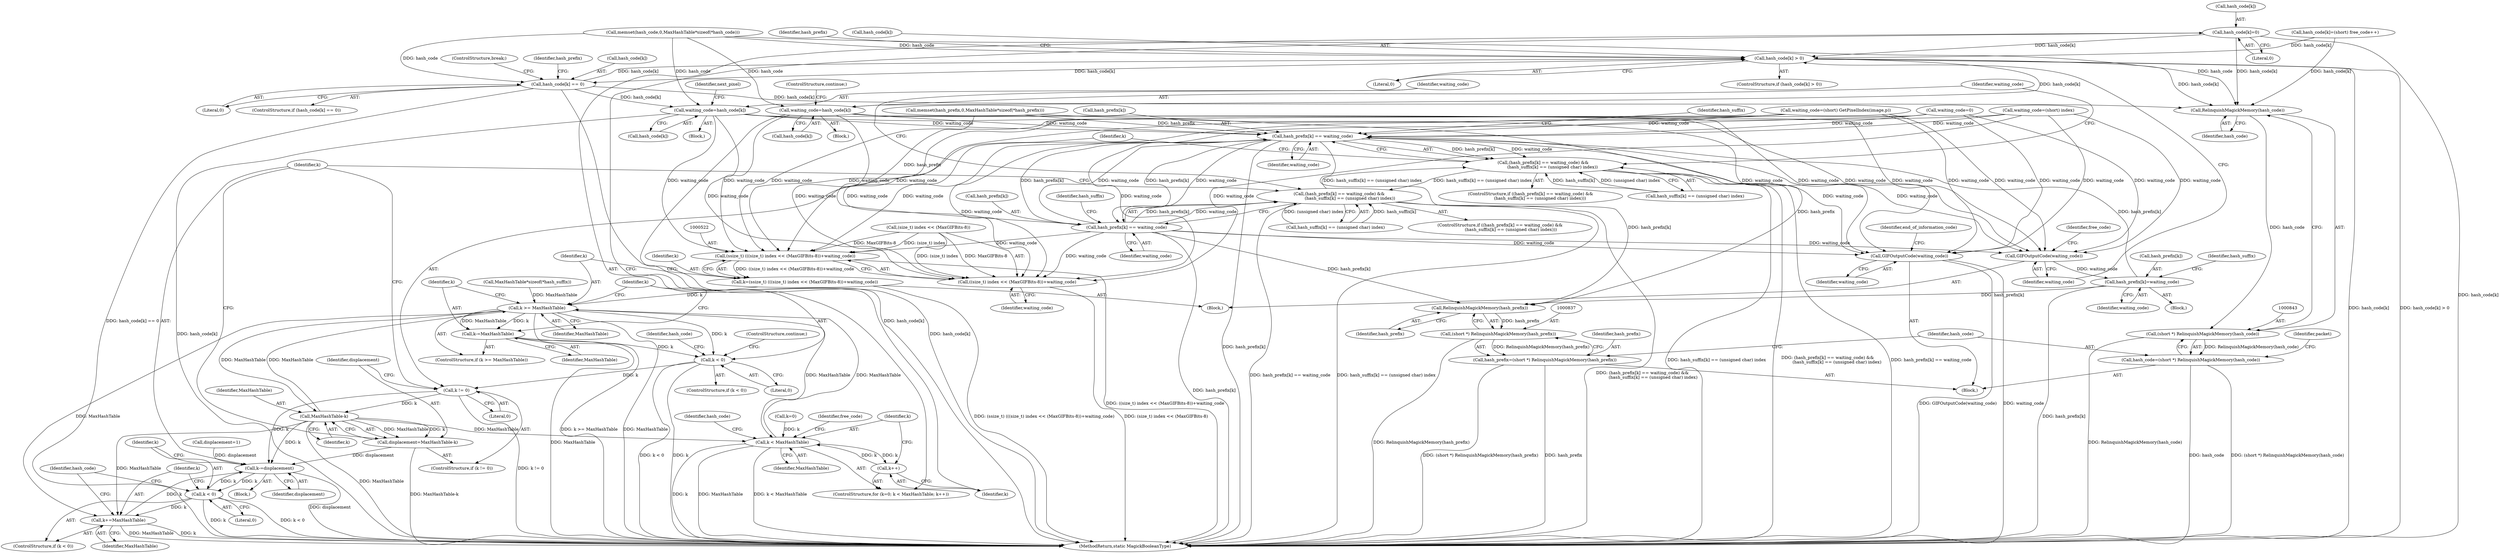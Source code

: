 digraph "0_ImageMagick6_61135001a625364e29bdce83832f043eebde7b5a_0@pointer" {
"1000667" [label="(Call,hash_code[k]=0)"];
"1000545" [label="(Call,hash_code[k] > 0)"];
"1000566" [label="(Call,waiting_code=hash_code[k])"];
"1000521" [label="(Call,(ssize_t) (((size_t) index << (MaxGIFBits-8))+waiting_code))"];
"1000519" [label="(Call,k=(ssize_t) (((size_t) index << (MaxGIFBits-8))+waiting_code))"];
"1000533" [label="(Call,k >= MaxHashTable)"];
"1000536" [label="(Call,k-=MaxHashTable)"];
"1000540" [label="(Call,k < 0)"];
"1000573" [label="(Call,k != 0)"];
"1000578" [label="(Call,MaxHashTable-k)"];
"1000576" [label="(Call,displacement=MaxHashTable-k)"];
"1000583" [label="(Call,k-=displacement)"];
"1000587" [label="(Call,k < 0)"];
"1000590" [label="(Call,k+=MaxHashTable)"];
"1000662" [label="(Call,k < MaxHashTable)"];
"1000665" [label="(Call,k++)"];
"1000523" [label="(Call,((size_t) index << (MaxGIFBits-8))+waiting_code)"];
"1000553" [label="(Call,hash_prefix[k] == waiting_code)"];
"1000552" [label="(Call,(hash_prefix[k] == waiting_code) &&\n              (hash_suffix[k] == (unsigned char) index))"];
"1000601" [label="(Call,(hash_prefix[k] == waiting_code) &&\n                (hash_suffix[k] == (unsigned char) index))"];
"1000602" [label="(Call,hash_prefix[k] == waiting_code)"];
"1000629" [label="(Call,GIFOutputCode(waiting_code))"];
"1000644" [label="(Call,hash_prefix[k]=waiting_code)"];
"1000838" [label="(Call,RelinquishMagickMemory(hash_prefix))"];
"1000836" [label="(Call,(short *) RelinquishMagickMemory(hash_prefix))"];
"1000834" [label="(Call,hash_prefix=(short *) RelinquishMagickMemory(hash_prefix))"];
"1000770" [label="(Call,GIFOutputCode(waiting_code))"];
"1000594" [label="(Call,hash_code[k] == 0)"];
"1000615" [label="(Call,waiting_code=hash_code[k])"];
"1000844" [label="(Call,RelinquishMagickMemory(hash_code))"];
"1000842" [label="(Call,(short *) RelinquishMagickMemory(hash_code))"];
"1000840" [label="(Call,hash_code=(short *) RelinquishMagickMemory(hash_code))"];
"1000584" [label="(Identifier,k)"];
"1000773" [label="(Identifier,end_of_information_code)"];
"1000586" [label="(ControlStructure,if (k < 0))"];
"1000520" [label="(Identifier,k)"];
"1000585" [label="(Identifier,displacement)"];
"1000466" [label="(Call,waiting_code=(short) GetPixelIndex(image,p))"];
"1000538" [label="(Identifier,MaxHashTable)"];
"1000524" [label="(Call,(size_t) index << (MaxGIFBits-8))"];
"1000609" [label="(Identifier,hash_suffix)"];
"1000630" [label="(Identifier,waiting_code)"];
"1000615" [label="(Call,waiting_code=hash_code[k])"];
"1000533" [label="(Call,k >= MaxHashTable)"];
"1000836" [label="(Call,(short *) RelinquishMagickMemory(hash_prefix))"];
"1000578" [label="(Call,MaxHashTable-k)"];
"1000588" [label="(Identifier,k)"];
"1000645" [label="(Call,hash_prefix[k])"];
"1000582" [label="(Block,)"];
"1000497" [label="(Block,)"];
"1000575" [label="(Literal,0)"];
"1000607" [label="(Call,hash_suffix[k] == (unsigned char) index)"];
"1000659" [label="(Call,k=0)"];
"1000551" [label="(ControlStructure,if ((hash_prefix[k] == waiting_code) &&\n              (hash_suffix[k] == (unsigned char) index)))"];
"1000840" [label="(Call,hash_code=(short *) RelinquishMagickMemory(hash_code))"];
"1000667" [label="(Call,hash_code[k]=0)"];
"1000501" [label="(Call,displacement=1)"];
"1000664" [label="(Identifier,MaxHashTable)"];
"1000590" [label="(Call,k+=MaxHashTable)"];
"1000614" [label="(Block,)"];
"1000635" [label="(Block,)"];
"1000567" [label="(Identifier,waiting_code)"];
"1000601" [label="(Call,(hash_prefix[k] == waiting_code) &&\n                (hash_suffix[k] == (unsigned char) index))"];
"1000604" [label="(Identifier,hash_prefix)"];
"1000663" [label="(Identifier,k)"];
"1000633" [label="(Identifier,free_code)"];
"1000534" [label="(Identifier,k)"];
"1000658" [label="(ControlStructure,for (k=0; k < MaxHashTable; k++))"];
"1000545" [label="(Call,hash_code[k] > 0)"];
"1000554" [label="(Call,hash_prefix[k])"];
"1000544" [label="(ControlStructure,if (hash_code[k] > 0))"];
"1000847" [label="(Identifier,packet)"];
"1000662" [label="(Call,k < MaxHashTable)"];
"1000568" [label="(Call,hash_code[k])"];
"1000589" [label="(Literal,0)"];
"1000536" [label="(Call,k-=MaxHashTable)"];
"1000842" [label="(Call,(short *) RelinquishMagickMemory(hash_code))"];
"1000571" [label="(ControlStructure,continue;)"];
"1000839" [label="(Identifier,hash_prefix)"];
"1000671" [label="(Literal,0)"];
"1000549" [label="(Literal,0)"];
"1000376" [label="(Call,MaxHashTable*sizeof(*hash_suffix))"];
"1000547" [label="(Identifier,hash_code)"];
"1000673" [label="(Identifier,free_code)"];
"1000770" [label="(Call,GIFOutputCode(waiting_code))"];
"1000686" [label="(Call,waiting_code=(short) index)"];
"1000665" [label="(Call,k++)"];
"1000577" [label="(Identifier,displacement)"];
"1000353" [label="(Call,memset(hash_code,0,MaxHashTable*sizeof(*hash_code)))"];
"1000572" [label="(ControlStructure,if (k != 0))"];
"1000834" [label="(Call,hash_prefix=(short *) RelinquishMagickMemory(hash_prefix))"];
"1000594" [label="(Call,hash_code[k] == 0)"];
"1000669" [label="(Identifier,hash_code)"];
"1000552" [label="(Call,(hash_prefix[k] == waiting_code) &&\n              (hash_suffix[k] == (unsigned char) index))"];
"1000519" [label="(Call,k=(ssize_t) (((size_t) index << (MaxGIFBits-8))+waiting_code))"];
"1000598" [label="(Literal,0)"];
"1000648" [label="(Identifier,waiting_code)"];
"1000599" [label="(ControlStructure,break;)"];
"1000835" [label="(Identifier,hash_prefix)"];
"1000537" [label="(Identifier,k)"];
"1000580" [label="(Identifier,k)"];
"1000591" [label="(Identifier,k)"];
"1000558" [label="(Call,hash_suffix[k] == (unsigned char) index)"];
"1000629" [label="(Call,GIFOutputCode(waiting_code))"];
"1000616" [label="(Identifier,waiting_code)"];
"1000363" [label="(Call,memset(hash_prefix,0,MaxHashTable*sizeof(*hash_prefix)))"];
"1000606" [label="(Identifier,waiting_code)"];
"1000540" [label="(Call,k < 0)"];
"1000576" [label="(Call,displacement=MaxHashTable-k)"];
"1000117" [label="(Block,)"];
"1000595" [label="(Call,hash_code[k])"];
"1000617" [label="(Call,hash_code[k])"];
"1000539" [label="(ControlStructure,if (k < 0))"];
"1000841" [label="(Identifier,hash_code)"];
"1000854" [label="(MethodReturn,static MagickBooleanType)"];
"1000560" [label="(Identifier,hash_suffix)"];
"1000592" [label="(Identifier,MaxHashTable)"];
"1000535" [label="(Identifier,MaxHashTable)"];
"1000644" [label="(Call,hash_prefix[k]=waiting_code)"];
"1000651" [label="(Identifier,hash_suffix)"];
"1000557" [label="(Identifier,waiting_code)"];
"1000553" [label="(Call,hash_prefix[k] == waiting_code)"];
"1000543" [label="(ControlStructure,continue;)"];
"1000424" [label="(Call,waiting_code=0)"];
"1000573" [label="(Call,k != 0)"];
"1000596" [label="(Identifier,hash_code)"];
"1000603" [label="(Call,hash_prefix[k])"];
"1000668" [label="(Call,hash_code[k])"];
"1000636" [label="(Call,hash_code[k]=(short) free_code++)"];
"1000531" [label="(Identifier,waiting_code)"];
"1000532" [label="(ControlStructure,if (k >= MaxHashTable))"];
"1000546" [label="(Call,hash_code[k])"];
"1000845" [label="(Identifier,hash_code)"];
"1000838" [label="(Call,RelinquishMagickMemory(hash_prefix))"];
"1000566" [label="(Call,waiting_code=hash_code[k])"];
"1000541" [label="(Identifier,k)"];
"1000583" [label="(Call,k-=displacement)"];
"1000565" [label="(Block,)"];
"1000602" [label="(Call,hash_prefix[k] == waiting_code)"];
"1000593" [label="(ControlStructure,if (hash_code[k] == 0))"];
"1000574" [label="(Identifier,k)"];
"1000521" [label="(Call,(ssize_t) (((size_t) index << (MaxGIFBits-8))+waiting_code))"];
"1000542" [label="(Literal,0)"];
"1000771" [label="(Identifier,waiting_code)"];
"1000587" [label="(Call,k < 0)"];
"1000844" [label="(Call,RelinquishMagickMemory(hash_code))"];
"1000579" [label="(Identifier,MaxHashTable)"];
"1000555" [label="(Identifier,hash_prefix)"];
"1000621" [label="(Identifier,next_pixel)"];
"1000523" [label="(Call,((size_t) index << (MaxGIFBits-8))+waiting_code)"];
"1000666" [label="(Identifier,k)"];
"1000600" [label="(ControlStructure,if ((hash_prefix[k] == waiting_code) &&\n                (hash_suffix[k] == (unsigned char) index)))"];
"1000667" -> "1000658"  [label="AST: "];
"1000667" -> "1000671"  [label="CFG: "];
"1000668" -> "1000667"  [label="AST: "];
"1000671" -> "1000667"  [label="AST: "];
"1000666" -> "1000667"  [label="CFG: "];
"1000667" -> "1000854"  [label="DDG: hash_code[k]"];
"1000667" -> "1000545"  [label="DDG: hash_code[k]"];
"1000667" -> "1000844"  [label="DDG: hash_code[k]"];
"1000545" -> "1000544"  [label="AST: "];
"1000545" -> "1000549"  [label="CFG: "];
"1000546" -> "1000545"  [label="AST: "];
"1000549" -> "1000545"  [label="AST: "];
"1000555" -> "1000545"  [label="CFG: "];
"1000630" -> "1000545"  [label="CFG: "];
"1000545" -> "1000854"  [label="DDG: hash_code[k]"];
"1000545" -> "1000854"  [label="DDG: hash_code[k] > 0"];
"1000353" -> "1000545"  [label="DDG: hash_code"];
"1000594" -> "1000545"  [label="DDG: hash_code[k]"];
"1000636" -> "1000545"  [label="DDG: hash_code[k]"];
"1000545" -> "1000566"  [label="DDG: hash_code[k]"];
"1000545" -> "1000594"  [label="DDG: hash_code[k]"];
"1000545" -> "1000844"  [label="DDG: hash_code[k]"];
"1000566" -> "1000565"  [label="AST: "];
"1000566" -> "1000568"  [label="CFG: "];
"1000567" -> "1000566"  [label="AST: "];
"1000568" -> "1000566"  [label="AST: "];
"1000571" -> "1000566"  [label="CFG: "];
"1000566" -> "1000854"  [label="DDG: hash_code[k]"];
"1000566" -> "1000521"  [label="DDG: waiting_code"];
"1000566" -> "1000523"  [label="DDG: waiting_code"];
"1000566" -> "1000553"  [label="DDG: waiting_code"];
"1000353" -> "1000566"  [label="DDG: hash_code"];
"1000566" -> "1000629"  [label="DDG: waiting_code"];
"1000566" -> "1000770"  [label="DDG: waiting_code"];
"1000521" -> "1000519"  [label="AST: "];
"1000521" -> "1000523"  [label="CFG: "];
"1000522" -> "1000521"  [label="AST: "];
"1000523" -> "1000521"  [label="AST: "];
"1000519" -> "1000521"  [label="CFG: "];
"1000521" -> "1000854"  [label="DDG: ((size_t) index << (MaxGIFBits-8))+waiting_code"];
"1000521" -> "1000519"  [label="DDG: ((size_t) index << (MaxGIFBits-8))+waiting_code"];
"1000524" -> "1000521"  [label="DDG: (size_t) index"];
"1000524" -> "1000521"  [label="DDG: MaxGIFBits-8"];
"1000553" -> "1000521"  [label="DDG: waiting_code"];
"1000424" -> "1000521"  [label="DDG: waiting_code"];
"1000602" -> "1000521"  [label="DDG: waiting_code"];
"1000615" -> "1000521"  [label="DDG: waiting_code"];
"1000466" -> "1000521"  [label="DDG: waiting_code"];
"1000686" -> "1000521"  [label="DDG: waiting_code"];
"1000519" -> "1000497"  [label="AST: "];
"1000520" -> "1000519"  [label="AST: "];
"1000534" -> "1000519"  [label="CFG: "];
"1000519" -> "1000854"  [label="DDG: (ssize_t) (((size_t) index << (MaxGIFBits-8))+waiting_code)"];
"1000519" -> "1000533"  [label="DDG: k"];
"1000533" -> "1000532"  [label="AST: "];
"1000533" -> "1000535"  [label="CFG: "];
"1000534" -> "1000533"  [label="AST: "];
"1000535" -> "1000533"  [label="AST: "];
"1000537" -> "1000533"  [label="CFG: "];
"1000541" -> "1000533"  [label="CFG: "];
"1000533" -> "1000854"  [label="DDG: k >= MaxHashTable"];
"1000533" -> "1000854"  [label="DDG: MaxHashTable"];
"1000578" -> "1000533"  [label="DDG: MaxHashTable"];
"1000376" -> "1000533"  [label="DDG: MaxHashTable"];
"1000662" -> "1000533"  [label="DDG: MaxHashTable"];
"1000533" -> "1000536"  [label="DDG: MaxHashTable"];
"1000533" -> "1000536"  [label="DDG: k"];
"1000533" -> "1000540"  [label="DDG: k"];
"1000533" -> "1000578"  [label="DDG: MaxHashTable"];
"1000533" -> "1000590"  [label="DDG: MaxHashTable"];
"1000533" -> "1000662"  [label="DDG: MaxHashTable"];
"1000536" -> "1000532"  [label="AST: "];
"1000536" -> "1000538"  [label="CFG: "];
"1000537" -> "1000536"  [label="AST: "];
"1000538" -> "1000536"  [label="AST: "];
"1000541" -> "1000536"  [label="CFG: "];
"1000536" -> "1000854"  [label="DDG: MaxHashTable"];
"1000536" -> "1000540"  [label="DDG: k"];
"1000540" -> "1000539"  [label="AST: "];
"1000540" -> "1000542"  [label="CFG: "];
"1000541" -> "1000540"  [label="AST: "];
"1000542" -> "1000540"  [label="AST: "];
"1000543" -> "1000540"  [label="CFG: "];
"1000547" -> "1000540"  [label="CFG: "];
"1000540" -> "1000854"  [label="DDG: k < 0"];
"1000540" -> "1000854"  [label="DDG: k"];
"1000540" -> "1000573"  [label="DDG: k"];
"1000573" -> "1000572"  [label="AST: "];
"1000573" -> "1000575"  [label="CFG: "];
"1000574" -> "1000573"  [label="AST: "];
"1000575" -> "1000573"  [label="AST: "];
"1000577" -> "1000573"  [label="CFG: "];
"1000584" -> "1000573"  [label="CFG: "];
"1000573" -> "1000854"  [label="DDG: k != 0"];
"1000573" -> "1000578"  [label="DDG: k"];
"1000573" -> "1000583"  [label="DDG: k"];
"1000578" -> "1000576"  [label="AST: "];
"1000578" -> "1000580"  [label="CFG: "];
"1000579" -> "1000578"  [label="AST: "];
"1000580" -> "1000578"  [label="AST: "];
"1000576" -> "1000578"  [label="CFG: "];
"1000578" -> "1000854"  [label="DDG: MaxHashTable"];
"1000578" -> "1000576"  [label="DDG: MaxHashTable"];
"1000578" -> "1000576"  [label="DDG: k"];
"1000578" -> "1000583"  [label="DDG: k"];
"1000578" -> "1000590"  [label="DDG: MaxHashTable"];
"1000578" -> "1000662"  [label="DDG: MaxHashTable"];
"1000576" -> "1000572"  [label="AST: "];
"1000577" -> "1000576"  [label="AST: "];
"1000584" -> "1000576"  [label="CFG: "];
"1000576" -> "1000854"  [label="DDG: MaxHashTable-k"];
"1000576" -> "1000583"  [label="DDG: displacement"];
"1000583" -> "1000582"  [label="AST: "];
"1000583" -> "1000585"  [label="CFG: "];
"1000584" -> "1000583"  [label="AST: "];
"1000585" -> "1000583"  [label="AST: "];
"1000588" -> "1000583"  [label="CFG: "];
"1000583" -> "1000854"  [label="DDG: displacement"];
"1000501" -> "1000583"  [label="DDG: displacement"];
"1000587" -> "1000583"  [label="DDG: k"];
"1000590" -> "1000583"  [label="DDG: k"];
"1000583" -> "1000587"  [label="DDG: k"];
"1000587" -> "1000586"  [label="AST: "];
"1000587" -> "1000589"  [label="CFG: "];
"1000588" -> "1000587"  [label="AST: "];
"1000589" -> "1000587"  [label="AST: "];
"1000591" -> "1000587"  [label="CFG: "];
"1000596" -> "1000587"  [label="CFG: "];
"1000587" -> "1000854"  [label="DDG: k"];
"1000587" -> "1000854"  [label="DDG: k < 0"];
"1000587" -> "1000590"  [label="DDG: k"];
"1000590" -> "1000586"  [label="AST: "];
"1000590" -> "1000592"  [label="CFG: "];
"1000591" -> "1000590"  [label="AST: "];
"1000592" -> "1000590"  [label="AST: "];
"1000596" -> "1000590"  [label="CFG: "];
"1000590" -> "1000854"  [label="DDG: MaxHashTable"];
"1000590" -> "1000854"  [label="DDG: k"];
"1000662" -> "1000658"  [label="AST: "];
"1000662" -> "1000664"  [label="CFG: "];
"1000663" -> "1000662"  [label="AST: "];
"1000664" -> "1000662"  [label="AST: "];
"1000669" -> "1000662"  [label="CFG: "];
"1000673" -> "1000662"  [label="CFG: "];
"1000662" -> "1000854"  [label="DDG: k"];
"1000662" -> "1000854"  [label="DDG: MaxHashTable"];
"1000662" -> "1000854"  [label="DDG: k < MaxHashTable"];
"1000659" -> "1000662"  [label="DDG: k"];
"1000665" -> "1000662"  [label="DDG: k"];
"1000662" -> "1000665"  [label="DDG: k"];
"1000665" -> "1000658"  [label="AST: "];
"1000665" -> "1000666"  [label="CFG: "];
"1000666" -> "1000665"  [label="AST: "];
"1000663" -> "1000665"  [label="CFG: "];
"1000523" -> "1000531"  [label="CFG: "];
"1000524" -> "1000523"  [label="AST: "];
"1000531" -> "1000523"  [label="AST: "];
"1000523" -> "1000854"  [label="DDG: (size_t) index << (MaxGIFBits-8)"];
"1000524" -> "1000523"  [label="DDG: (size_t) index"];
"1000524" -> "1000523"  [label="DDG: MaxGIFBits-8"];
"1000553" -> "1000523"  [label="DDG: waiting_code"];
"1000424" -> "1000523"  [label="DDG: waiting_code"];
"1000602" -> "1000523"  [label="DDG: waiting_code"];
"1000615" -> "1000523"  [label="DDG: waiting_code"];
"1000466" -> "1000523"  [label="DDG: waiting_code"];
"1000686" -> "1000523"  [label="DDG: waiting_code"];
"1000553" -> "1000552"  [label="AST: "];
"1000553" -> "1000557"  [label="CFG: "];
"1000554" -> "1000553"  [label="AST: "];
"1000557" -> "1000553"  [label="AST: "];
"1000560" -> "1000553"  [label="CFG: "];
"1000552" -> "1000553"  [label="CFG: "];
"1000553" -> "1000854"  [label="DDG: hash_prefix[k]"];
"1000553" -> "1000552"  [label="DDG: hash_prefix[k]"];
"1000553" -> "1000552"  [label="DDG: waiting_code"];
"1000363" -> "1000553"  [label="DDG: hash_prefix"];
"1000644" -> "1000553"  [label="DDG: hash_prefix[k]"];
"1000602" -> "1000553"  [label="DDG: hash_prefix[k]"];
"1000602" -> "1000553"  [label="DDG: waiting_code"];
"1000424" -> "1000553"  [label="DDG: waiting_code"];
"1000615" -> "1000553"  [label="DDG: waiting_code"];
"1000466" -> "1000553"  [label="DDG: waiting_code"];
"1000686" -> "1000553"  [label="DDG: waiting_code"];
"1000553" -> "1000602"  [label="DDG: hash_prefix[k]"];
"1000553" -> "1000602"  [label="DDG: waiting_code"];
"1000553" -> "1000629"  [label="DDG: waiting_code"];
"1000553" -> "1000770"  [label="DDG: waiting_code"];
"1000553" -> "1000838"  [label="DDG: hash_prefix[k]"];
"1000552" -> "1000551"  [label="AST: "];
"1000552" -> "1000558"  [label="CFG: "];
"1000558" -> "1000552"  [label="AST: "];
"1000567" -> "1000552"  [label="CFG: "];
"1000574" -> "1000552"  [label="CFG: "];
"1000552" -> "1000854"  [label="DDG: hash_prefix[k] == waiting_code"];
"1000552" -> "1000854"  [label="DDG: hash_suffix[k] == (unsigned char) index"];
"1000552" -> "1000854"  [label="DDG: (hash_prefix[k] == waiting_code) &&\n              (hash_suffix[k] == (unsigned char) index)"];
"1000601" -> "1000552"  [label="DDG: hash_suffix[k] == (unsigned char) index"];
"1000558" -> "1000552"  [label="DDG: hash_suffix[k]"];
"1000558" -> "1000552"  [label="DDG: (unsigned char) index"];
"1000552" -> "1000601"  [label="DDG: hash_suffix[k] == (unsigned char) index"];
"1000601" -> "1000600"  [label="AST: "];
"1000601" -> "1000602"  [label="CFG: "];
"1000601" -> "1000607"  [label="CFG: "];
"1000602" -> "1000601"  [label="AST: "];
"1000607" -> "1000601"  [label="AST: "];
"1000584" -> "1000601"  [label="CFG: "];
"1000616" -> "1000601"  [label="CFG: "];
"1000601" -> "1000854"  [label="DDG: hash_suffix[k] == (unsigned char) index"];
"1000601" -> "1000854"  [label="DDG: hash_prefix[k] == waiting_code"];
"1000601" -> "1000854"  [label="DDG: (hash_prefix[k] == waiting_code) &&\n                (hash_suffix[k] == (unsigned char) index)"];
"1000602" -> "1000601"  [label="DDG: hash_prefix[k]"];
"1000602" -> "1000601"  [label="DDG: waiting_code"];
"1000607" -> "1000601"  [label="DDG: hash_suffix[k]"];
"1000607" -> "1000601"  [label="DDG: (unsigned char) index"];
"1000602" -> "1000606"  [label="CFG: "];
"1000603" -> "1000602"  [label="AST: "];
"1000606" -> "1000602"  [label="AST: "];
"1000609" -> "1000602"  [label="CFG: "];
"1000602" -> "1000854"  [label="DDG: hash_prefix[k]"];
"1000363" -> "1000602"  [label="DDG: hash_prefix"];
"1000602" -> "1000629"  [label="DDG: waiting_code"];
"1000602" -> "1000770"  [label="DDG: waiting_code"];
"1000602" -> "1000838"  [label="DDG: hash_prefix[k]"];
"1000629" -> "1000497"  [label="AST: "];
"1000629" -> "1000630"  [label="CFG: "];
"1000630" -> "1000629"  [label="AST: "];
"1000633" -> "1000629"  [label="CFG: "];
"1000615" -> "1000629"  [label="DDG: waiting_code"];
"1000424" -> "1000629"  [label="DDG: waiting_code"];
"1000466" -> "1000629"  [label="DDG: waiting_code"];
"1000686" -> "1000629"  [label="DDG: waiting_code"];
"1000629" -> "1000644"  [label="DDG: waiting_code"];
"1000644" -> "1000635"  [label="AST: "];
"1000644" -> "1000648"  [label="CFG: "];
"1000645" -> "1000644"  [label="AST: "];
"1000648" -> "1000644"  [label="AST: "];
"1000651" -> "1000644"  [label="CFG: "];
"1000644" -> "1000854"  [label="DDG: hash_prefix[k]"];
"1000644" -> "1000838"  [label="DDG: hash_prefix[k]"];
"1000838" -> "1000836"  [label="AST: "];
"1000838" -> "1000839"  [label="CFG: "];
"1000839" -> "1000838"  [label="AST: "];
"1000836" -> "1000838"  [label="CFG: "];
"1000838" -> "1000836"  [label="DDG: hash_prefix"];
"1000363" -> "1000838"  [label="DDG: hash_prefix"];
"1000836" -> "1000834"  [label="AST: "];
"1000837" -> "1000836"  [label="AST: "];
"1000834" -> "1000836"  [label="CFG: "];
"1000836" -> "1000854"  [label="DDG: RelinquishMagickMemory(hash_prefix)"];
"1000836" -> "1000834"  [label="DDG: RelinquishMagickMemory(hash_prefix)"];
"1000834" -> "1000117"  [label="AST: "];
"1000835" -> "1000834"  [label="AST: "];
"1000841" -> "1000834"  [label="CFG: "];
"1000834" -> "1000854"  [label="DDG: hash_prefix"];
"1000834" -> "1000854"  [label="DDG: (short *) RelinquishMagickMemory(hash_prefix)"];
"1000770" -> "1000117"  [label="AST: "];
"1000770" -> "1000771"  [label="CFG: "];
"1000771" -> "1000770"  [label="AST: "];
"1000773" -> "1000770"  [label="CFG: "];
"1000770" -> "1000854"  [label="DDG: GIFOutputCode(waiting_code)"];
"1000770" -> "1000854"  [label="DDG: waiting_code"];
"1000424" -> "1000770"  [label="DDG: waiting_code"];
"1000615" -> "1000770"  [label="DDG: waiting_code"];
"1000466" -> "1000770"  [label="DDG: waiting_code"];
"1000686" -> "1000770"  [label="DDG: waiting_code"];
"1000594" -> "1000593"  [label="AST: "];
"1000594" -> "1000598"  [label="CFG: "];
"1000595" -> "1000594"  [label="AST: "];
"1000598" -> "1000594"  [label="AST: "];
"1000599" -> "1000594"  [label="CFG: "];
"1000604" -> "1000594"  [label="CFG: "];
"1000594" -> "1000854"  [label="DDG: hash_code[k]"];
"1000594" -> "1000854"  [label="DDG: hash_code[k] == 0"];
"1000353" -> "1000594"  [label="DDG: hash_code"];
"1000594" -> "1000615"  [label="DDG: hash_code[k]"];
"1000594" -> "1000844"  [label="DDG: hash_code[k]"];
"1000615" -> "1000614"  [label="AST: "];
"1000615" -> "1000617"  [label="CFG: "];
"1000616" -> "1000615"  [label="AST: "];
"1000617" -> "1000615"  [label="AST: "];
"1000621" -> "1000615"  [label="CFG: "];
"1000615" -> "1000854"  [label="DDG: hash_code[k]"];
"1000353" -> "1000615"  [label="DDG: hash_code"];
"1000844" -> "1000842"  [label="AST: "];
"1000844" -> "1000845"  [label="CFG: "];
"1000845" -> "1000844"  [label="AST: "];
"1000842" -> "1000844"  [label="CFG: "];
"1000844" -> "1000842"  [label="DDG: hash_code"];
"1000353" -> "1000844"  [label="DDG: hash_code"];
"1000636" -> "1000844"  [label="DDG: hash_code[k]"];
"1000842" -> "1000840"  [label="AST: "];
"1000843" -> "1000842"  [label="AST: "];
"1000840" -> "1000842"  [label="CFG: "];
"1000842" -> "1000854"  [label="DDG: RelinquishMagickMemory(hash_code)"];
"1000842" -> "1000840"  [label="DDG: RelinquishMagickMemory(hash_code)"];
"1000840" -> "1000117"  [label="AST: "];
"1000841" -> "1000840"  [label="AST: "];
"1000847" -> "1000840"  [label="CFG: "];
"1000840" -> "1000854"  [label="DDG: (short *) RelinquishMagickMemory(hash_code)"];
"1000840" -> "1000854"  [label="DDG: hash_code"];
}
